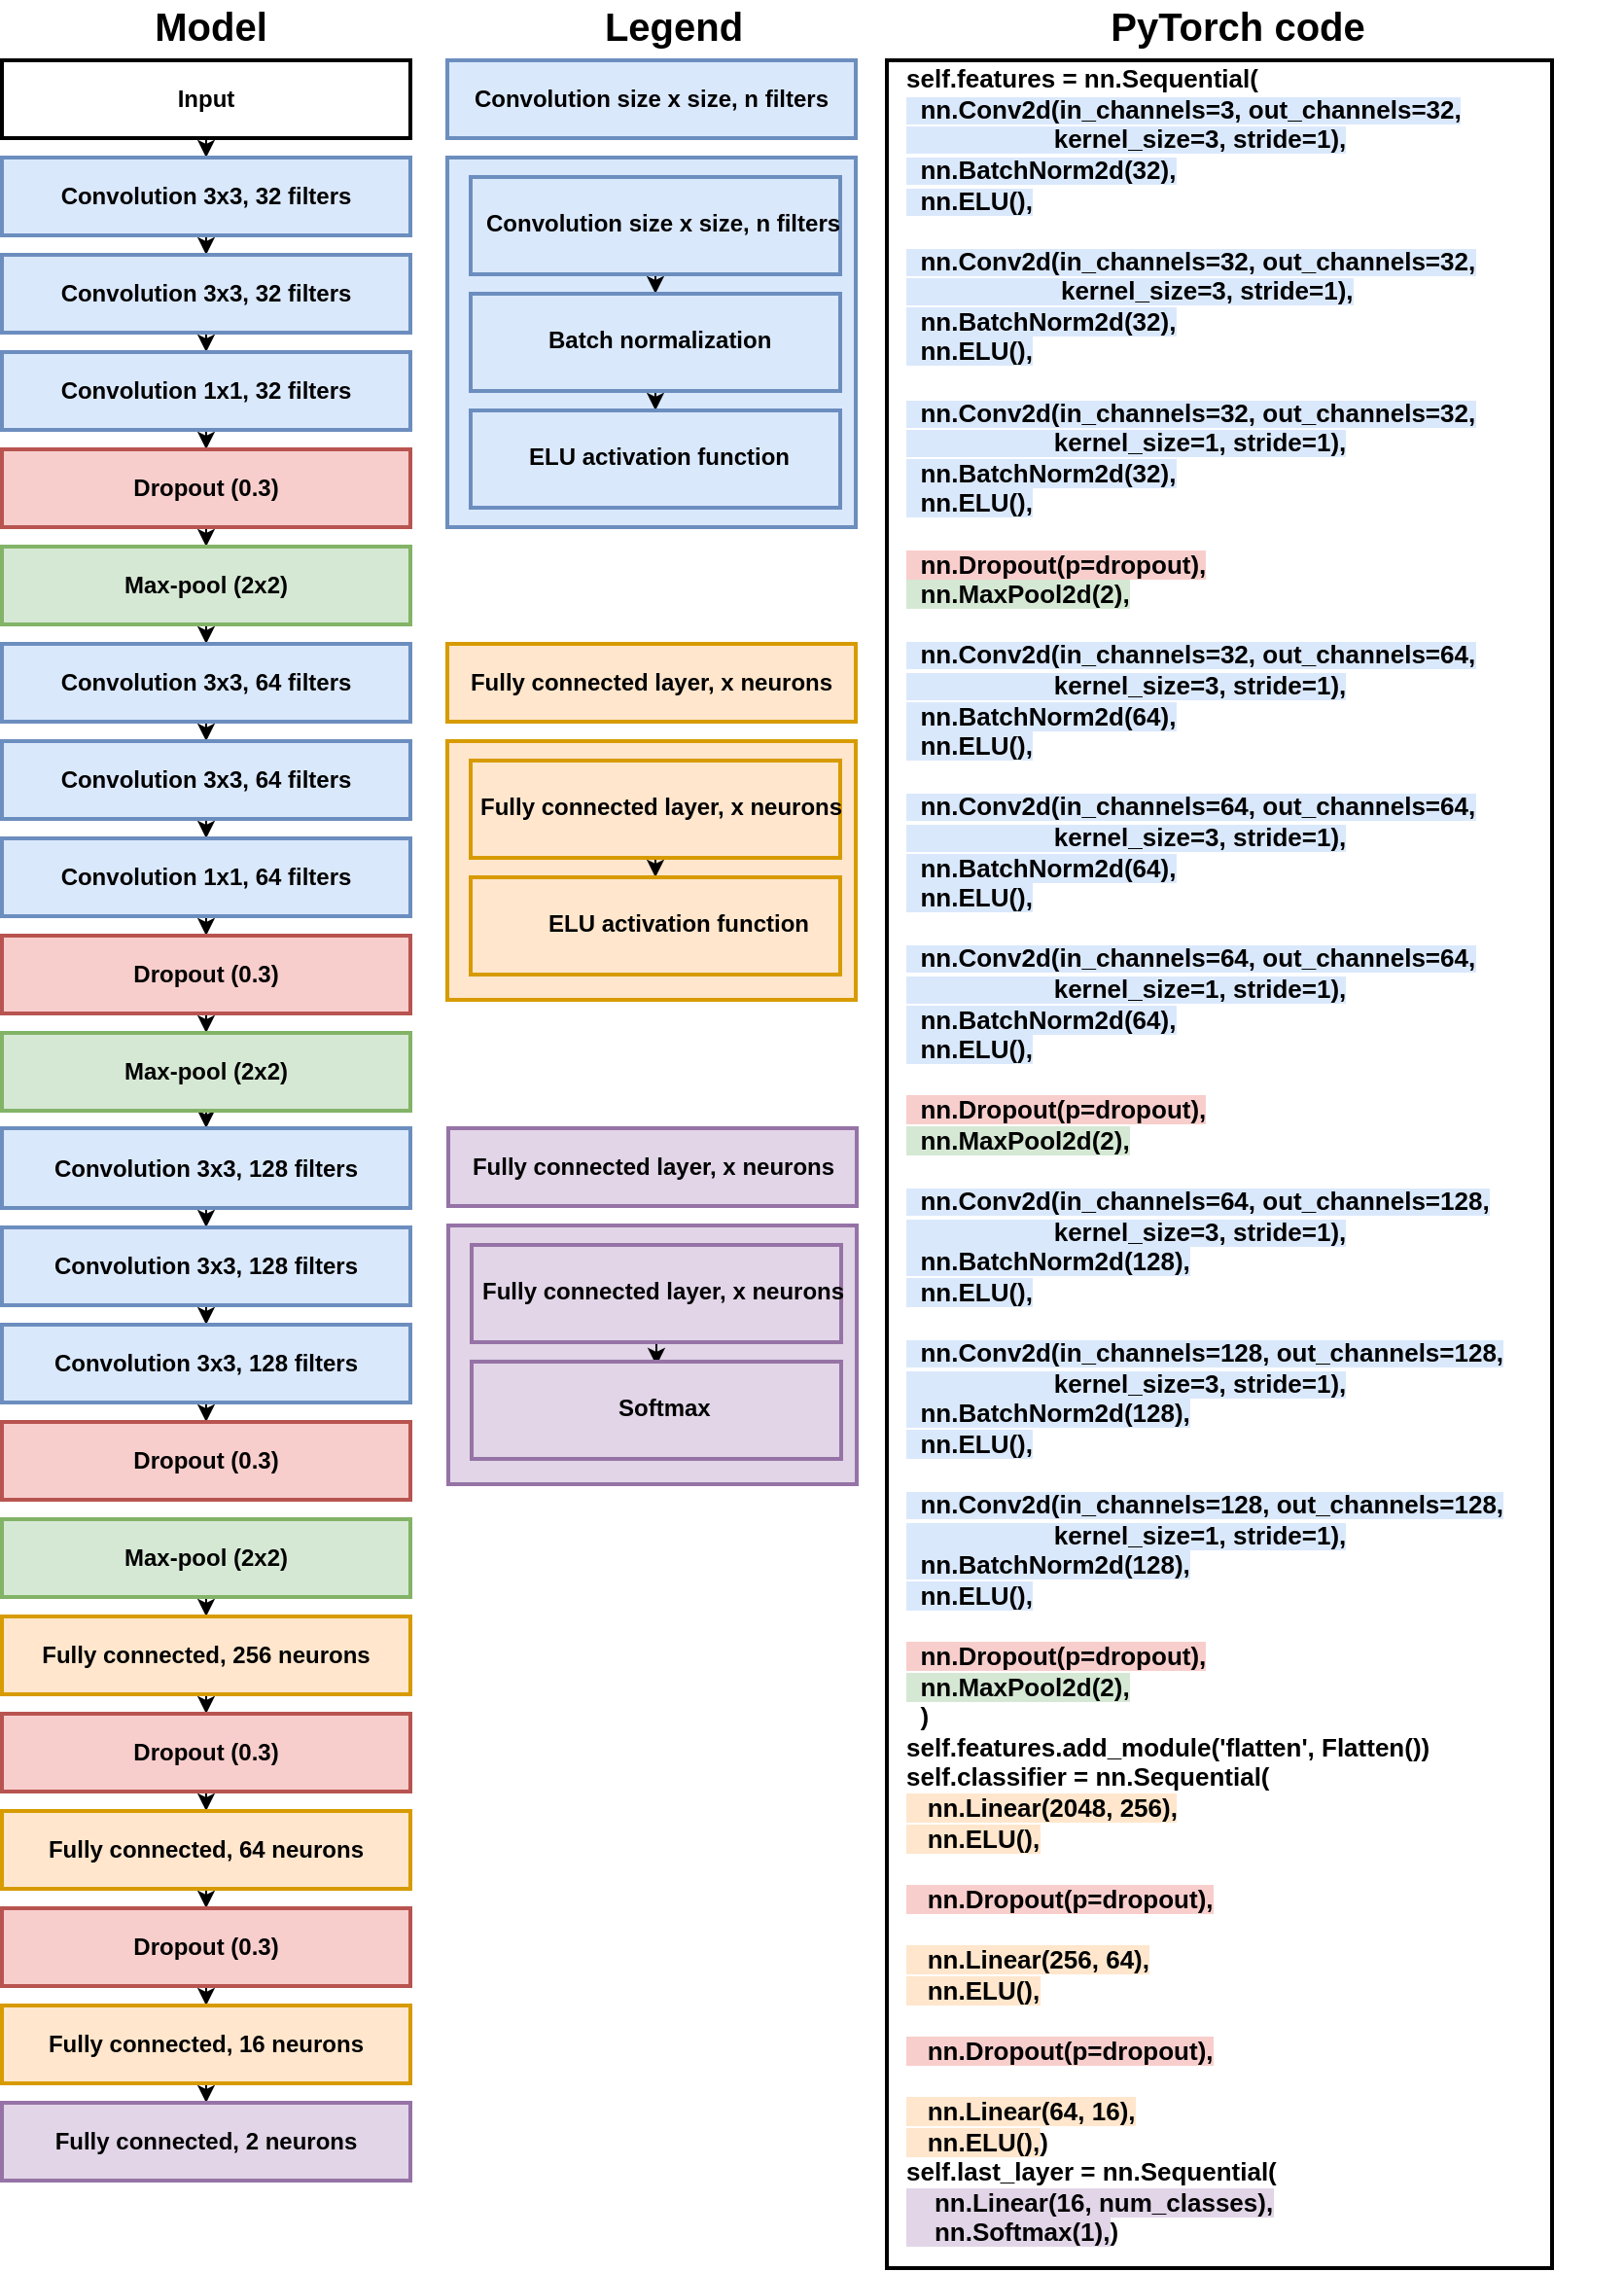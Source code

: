 <mxfile version="12.6.2" type="device"><diagram id="4HQOshZV_k2WL0ykkOAc" name="Page-1"><mxGraphModel dx="1024" dy="512" grid="0" gridSize="10" guides="1" tooltips="1" connect="1" arrows="1" fold="1" page="1" pageScale="1" pageWidth="827" pageHeight="1169" math="0" shadow="0"><root><mxCell id="0"/><mxCell id="1" parent="0"/><mxCell id="qrMhtpLLQNjBzLE9eOBl-6" style="edgeStyle=orthogonalEdgeStyle;rounded=0;orthogonalLoop=1;jettySize=auto;html=1;exitX=0.5;exitY=1;exitDx=0;exitDy=0;entryX=0.5;entryY=0;entryDx=0;entryDy=0;" edge="1" parent="1" source="qrMhtpLLQNjBzLE9eOBl-1" target="qrMhtpLLQNjBzLE9eOBl-2"><mxGeometry relative="1" as="geometry"/></mxCell><mxCell id="qrMhtpLLQNjBzLE9eOBl-1" value="&lt;b&gt;Input&lt;/b&gt;" style="rounded=0;whiteSpace=wrap;html=1;strokeWidth=2;" vertex="1" parent="1"><mxGeometry x="18" y="31" width="210" height="40" as="geometry"/></mxCell><mxCell id="qrMhtpLLQNjBzLE9eOBl-7" style="edgeStyle=orthogonalEdgeStyle;rounded=0;orthogonalLoop=1;jettySize=auto;html=1;exitX=0.5;exitY=1;exitDx=0;exitDy=0;entryX=0.5;entryY=0;entryDx=0;entryDy=0;" edge="1" parent="1" source="qrMhtpLLQNjBzLE9eOBl-2" target="qrMhtpLLQNjBzLE9eOBl-4"><mxGeometry relative="1" as="geometry"/></mxCell><mxCell id="qrMhtpLLQNjBzLE9eOBl-2" value="&lt;b&gt;Convolution 3x3, 32 filters&lt;/b&gt;" style="rounded=0;whiteSpace=wrap;html=1;strokeWidth=2;fillColor=#dae8fc;strokeColor=#6c8ebf;" vertex="1" parent="1"><mxGeometry x="18" y="81" width="210" height="40" as="geometry"/></mxCell><mxCell id="qrMhtpLLQNjBzLE9eOBl-8" style="edgeStyle=orthogonalEdgeStyle;rounded=0;orthogonalLoop=1;jettySize=auto;html=1;exitX=0.5;exitY=1;exitDx=0;exitDy=0;entryX=0.5;entryY=0;entryDx=0;entryDy=0;" edge="1" parent="1" source="qrMhtpLLQNjBzLE9eOBl-4" target="qrMhtpLLQNjBzLE9eOBl-5"><mxGeometry relative="1" as="geometry"/></mxCell><mxCell id="qrMhtpLLQNjBzLE9eOBl-4" value="&lt;b&gt;Convolution 3x3, 32 filters&lt;/b&gt;" style="rounded=0;whiteSpace=wrap;html=1;strokeWidth=2;fillColor=#dae8fc;strokeColor=#6c8ebf;" vertex="1" parent="1"><mxGeometry x="18" y="131" width="210" height="40" as="geometry"/></mxCell><mxCell id="qrMhtpLLQNjBzLE9eOBl-12" style="edgeStyle=orthogonalEdgeStyle;rounded=0;orthogonalLoop=1;jettySize=auto;html=1;exitX=0.5;exitY=1;exitDx=0;exitDy=0;entryX=0.5;entryY=0;entryDx=0;entryDy=0;" edge="1" parent="1" source="qrMhtpLLQNjBzLE9eOBl-5" target="qrMhtpLLQNjBzLE9eOBl-10"><mxGeometry relative="1" as="geometry"/></mxCell><mxCell id="qrMhtpLLQNjBzLE9eOBl-5" value="&lt;b&gt;Convolution 1x1, 32 filters&lt;/b&gt;" style="rounded=0;whiteSpace=wrap;html=1;strokeWidth=2;fillColor=#dae8fc;strokeColor=#6c8ebf;" vertex="1" parent="1"><mxGeometry x="18" y="181" width="210" height="40" as="geometry"/></mxCell><mxCell id="qrMhtpLLQNjBzLE9eOBl-13" style="edgeStyle=orthogonalEdgeStyle;rounded=0;orthogonalLoop=1;jettySize=auto;html=1;exitX=0.5;exitY=1;exitDx=0;exitDy=0;entryX=0.5;entryY=0;entryDx=0;entryDy=0;" edge="1" parent="1" source="qrMhtpLLQNjBzLE9eOBl-10" target="qrMhtpLLQNjBzLE9eOBl-11"><mxGeometry relative="1" as="geometry"/></mxCell><mxCell id="qrMhtpLLQNjBzLE9eOBl-10" value="&lt;b&gt;Dropout (0.3)&lt;br&gt;&lt;/b&gt;" style="rounded=0;whiteSpace=wrap;html=1;strokeWidth=2;fillColor=#f8cecc;strokeColor=#b85450;" vertex="1" parent="1"><mxGeometry x="18" y="231" width="210" height="40" as="geometry"/></mxCell><mxCell id="qrMhtpLLQNjBzLE9eOBl-17" style="edgeStyle=orthogonalEdgeStyle;rounded=0;orthogonalLoop=1;jettySize=auto;html=1;exitX=0.5;exitY=1;exitDx=0;exitDy=0;entryX=0.5;entryY=0;entryDx=0;entryDy=0;" edge="1" parent="1" source="qrMhtpLLQNjBzLE9eOBl-11" target="qrMhtpLLQNjBzLE9eOBl-14"><mxGeometry relative="1" as="geometry"/></mxCell><mxCell id="qrMhtpLLQNjBzLE9eOBl-11" value="&lt;b&gt;Max-pool (2x2)&lt;/b&gt;" style="rounded=0;whiteSpace=wrap;html=1;strokeWidth=2;fillColor=#d5e8d4;strokeColor=#82b366;" vertex="1" parent="1"><mxGeometry x="18" y="281" width="210" height="40" as="geometry"/></mxCell><mxCell id="qrMhtpLLQNjBzLE9eOBl-18" style="edgeStyle=orthogonalEdgeStyle;rounded=0;orthogonalLoop=1;jettySize=auto;html=1;exitX=0.5;exitY=1;exitDx=0;exitDy=0;entryX=0.5;entryY=0;entryDx=0;entryDy=0;" edge="1" parent="1" source="qrMhtpLLQNjBzLE9eOBl-14" target="qrMhtpLLQNjBzLE9eOBl-15"><mxGeometry relative="1" as="geometry"/></mxCell><mxCell id="qrMhtpLLQNjBzLE9eOBl-14" value="&lt;b&gt;Convolution 3x3, 64 filters&lt;/b&gt;" style="rounded=0;whiteSpace=wrap;html=1;strokeWidth=2;fillColor=#dae8fc;strokeColor=#6c8ebf;" vertex="1" parent="1"><mxGeometry x="18" y="331" width="210" height="40" as="geometry"/></mxCell><mxCell id="qrMhtpLLQNjBzLE9eOBl-19" style="edgeStyle=orthogonalEdgeStyle;rounded=0;orthogonalLoop=1;jettySize=auto;html=1;exitX=0.5;exitY=1;exitDx=0;exitDy=0;entryX=0.5;entryY=0;entryDx=0;entryDy=0;" edge="1" parent="1" source="qrMhtpLLQNjBzLE9eOBl-15" target="qrMhtpLLQNjBzLE9eOBl-16"><mxGeometry relative="1" as="geometry"/></mxCell><mxCell id="qrMhtpLLQNjBzLE9eOBl-15" value="&lt;b&gt;Convolution 3x3, 64 filters&lt;/b&gt;" style="rounded=0;whiteSpace=wrap;html=1;strokeWidth=2;fillColor=#dae8fc;strokeColor=#6c8ebf;" vertex="1" parent="1"><mxGeometry x="18" y="381" width="210" height="40" as="geometry"/></mxCell><mxCell id="qrMhtpLLQNjBzLE9eOBl-38" style="edgeStyle=orthogonalEdgeStyle;rounded=0;orthogonalLoop=1;jettySize=auto;html=1;exitX=0.5;exitY=1;exitDx=0;exitDy=0;entryX=0.5;entryY=0;entryDx=0;entryDy=0;" edge="1" parent="1" source="qrMhtpLLQNjBzLE9eOBl-16" target="qrMhtpLLQNjBzLE9eOBl-25"><mxGeometry relative="1" as="geometry"/></mxCell><mxCell id="qrMhtpLLQNjBzLE9eOBl-16" value="&lt;b&gt;Convolution 1x1, 64 filters&lt;/b&gt;" style="rounded=0;whiteSpace=wrap;html=1;strokeWidth=2;fillColor=#dae8fc;strokeColor=#6c8ebf;" vertex="1" parent="1"><mxGeometry x="18" y="431" width="210" height="40" as="geometry"/></mxCell><mxCell id="qrMhtpLLQNjBzLE9eOBl-39" style="edgeStyle=orthogonalEdgeStyle;rounded=0;orthogonalLoop=1;jettySize=auto;html=1;exitX=0.5;exitY=1;exitDx=0;exitDy=0;entryX=0.5;entryY=0;entryDx=0;entryDy=0;" edge="1" parent="1" source="qrMhtpLLQNjBzLE9eOBl-25" target="qrMhtpLLQNjBzLE9eOBl-26"><mxGeometry relative="1" as="geometry"/></mxCell><mxCell id="qrMhtpLLQNjBzLE9eOBl-25" value="&lt;b&gt;Dropout (0.3)&lt;br&gt;&lt;/b&gt;" style="rounded=0;whiteSpace=wrap;html=1;strokeWidth=2;fillColor=#f8cecc;strokeColor=#b85450;" vertex="1" parent="1"><mxGeometry x="18" y="481" width="210" height="40" as="geometry"/></mxCell><mxCell id="qrMhtpLLQNjBzLE9eOBl-40" style="edgeStyle=orthogonalEdgeStyle;rounded=0;orthogonalLoop=1;jettySize=auto;html=1;exitX=0.5;exitY=1;exitDx=0;exitDy=0;entryX=0.5;entryY=0;entryDx=0;entryDy=0;" edge="1" parent="1" source="qrMhtpLLQNjBzLE9eOBl-26" target="qrMhtpLLQNjBzLE9eOBl-27"><mxGeometry relative="1" as="geometry"/></mxCell><mxCell id="qrMhtpLLQNjBzLE9eOBl-26" value="&lt;b&gt;Max-pool (2x2)&lt;/b&gt;" style="rounded=0;whiteSpace=wrap;html=1;strokeWidth=2;fillColor=#d5e8d4;strokeColor=#82b366;" vertex="1" parent="1"><mxGeometry x="18" y="531" width="210" height="40" as="geometry"/></mxCell><mxCell id="qrMhtpLLQNjBzLE9eOBl-41" style="edgeStyle=orthogonalEdgeStyle;rounded=0;orthogonalLoop=1;jettySize=auto;html=1;exitX=0.5;exitY=1;exitDx=0;exitDy=0;entryX=0.5;entryY=0;entryDx=0;entryDy=0;" edge="1" parent="1" source="qrMhtpLLQNjBzLE9eOBl-27" target="qrMhtpLLQNjBzLE9eOBl-28"><mxGeometry relative="1" as="geometry"/></mxCell><mxCell id="qrMhtpLLQNjBzLE9eOBl-27" value="&lt;b&gt;Convolution 3x3, 128 filters&lt;/b&gt;" style="rounded=0;whiteSpace=wrap;html=1;strokeWidth=2;fillColor=#dae8fc;strokeColor=#6c8ebf;" vertex="1" parent="1"><mxGeometry x="18" y="580" width="210" height="41" as="geometry"/></mxCell><mxCell id="qrMhtpLLQNjBzLE9eOBl-42" style="edgeStyle=orthogonalEdgeStyle;rounded=0;orthogonalLoop=1;jettySize=auto;html=1;exitX=0.5;exitY=1;exitDx=0;exitDy=0;entryX=0.5;entryY=0;entryDx=0;entryDy=0;" edge="1" parent="1" source="qrMhtpLLQNjBzLE9eOBl-28" target="qrMhtpLLQNjBzLE9eOBl-29"><mxGeometry relative="1" as="geometry"/></mxCell><mxCell id="qrMhtpLLQNjBzLE9eOBl-28" value="&lt;b&gt;Convolution 3x3, 128 filters&lt;/b&gt;" style="rounded=0;whiteSpace=wrap;html=1;strokeWidth=2;fillColor=#dae8fc;strokeColor=#6c8ebf;" vertex="1" parent="1"><mxGeometry x="18" y="631" width="210" height="40" as="geometry"/></mxCell><mxCell id="qrMhtpLLQNjBzLE9eOBl-43" style="edgeStyle=orthogonalEdgeStyle;rounded=0;orthogonalLoop=1;jettySize=auto;html=1;exitX=0.5;exitY=1;exitDx=0;exitDy=0;entryX=0.5;entryY=0;entryDx=0;entryDy=0;" edge="1" parent="1" source="qrMhtpLLQNjBzLE9eOBl-29" target="qrMhtpLLQNjBzLE9eOBl-30"><mxGeometry relative="1" as="geometry"/></mxCell><mxCell id="qrMhtpLLQNjBzLE9eOBl-29" value="&lt;b&gt;Convolution 3x3, 128 filters&lt;/b&gt;" style="rounded=0;whiteSpace=wrap;html=1;strokeWidth=2;fillColor=#dae8fc;strokeColor=#6c8ebf;" vertex="1" parent="1"><mxGeometry x="18" y="681" width="210" height="40" as="geometry"/></mxCell><mxCell id="qrMhtpLLQNjBzLE9eOBl-30" value="&lt;b&gt;Dropout (0.3)&lt;br&gt;&lt;/b&gt;" style="rounded=0;whiteSpace=wrap;html=1;strokeWidth=2;fillColor=#f8cecc;strokeColor=#b85450;" vertex="1" parent="1"><mxGeometry x="18" y="731" width="210" height="40" as="geometry"/></mxCell><mxCell id="qrMhtpLLQNjBzLE9eOBl-44" style="edgeStyle=orthogonalEdgeStyle;rounded=0;orthogonalLoop=1;jettySize=auto;html=1;exitX=0.5;exitY=1;exitDx=0;exitDy=0;entryX=0.5;entryY=0;entryDx=0;entryDy=0;" edge="1" parent="1" source="qrMhtpLLQNjBzLE9eOBl-31" target="qrMhtpLLQNjBzLE9eOBl-32"><mxGeometry relative="1" as="geometry"/></mxCell><mxCell id="qrMhtpLLQNjBzLE9eOBl-31" value="&lt;b&gt;Max-pool (2x2)&lt;/b&gt;" style="rounded=0;whiteSpace=wrap;html=1;strokeWidth=2;fillColor=#d5e8d4;strokeColor=#82b366;" vertex="1" parent="1"><mxGeometry x="18" y="781" width="210" height="40" as="geometry"/></mxCell><mxCell id="qrMhtpLLQNjBzLE9eOBl-45" style="edgeStyle=orthogonalEdgeStyle;rounded=0;orthogonalLoop=1;jettySize=auto;html=1;exitX=0.5;exitY=1;exitDx=0;exitDy=0;entryX=0.5;entryY=0;entryDx=0;entryDy=0;" edge="1" parent="1" source="qrMhtpLLQNjBzLE9eOBl-32" target="qrMhtpLLQNjBzLE9eOBl-33"><mxGeometry relative="1" as="geometry"/></mxCell><mxCell id="qrMhtpLLQNjBzLE9eOBl-32" value="&lt;b&gt;Fully connected, 256&lt;/b&gt; &lt;b&gt;neurons&lt;/b&gt;" style="rounded=0;whiteSpace=wrap;html=1;strokeWidth=2;fillColor=#ffe6cc;strokeColor=#d79b00;" vertex="1" parent="1"><mxGeometry x="18" y="831" width="210" height="40" as="geometry"/></mxCell><mxCell id="qrMhtpLLQNjBzLE9eOBl-46" style="edgeStyle=orthogonalEdgeStyle;rounded=0;orthogonalLoop=1;jettySize=auto;html=1;exitX=0.5;exitY=1;exitDx=0;exitDy=0;entryX=0.5;entryY=0;entryDx=0;entryDy=0;" edge="1" parent="1" source="qrMhtpLLQNjBzLE9eOBl-33" target="qrMhtpLLQNjBzLE9eOBl-34"><mxGeometry relative="1" as="geometry"/></mxCell><mxCell id="qrMhtpLLQNjBzLE9eOBl-33" value="&lt;b&gt;Dropout (0.3)&lt;br&gt;&lt;/b&gt;" style="rounded=0;whiteSpace=wrap;html=1;strokeWidth=2;fillColor=#f8cecc;strokeColor=#b85450;" vertex="1" parent="1"><mxGeometry x="18" y="881" width="210" height="40" as="geometry"/></mxCell><mxCell id="qrMhtpLLQNjBzLE9eOBl-47" style="edgeStyle=orthogonalEdgeStyle;rounded=0;orthogonalLoop=1;jettySize=auto;html=1;exitX=0.5;exitY=1;exitDx=0;exitDy=0;entryX=0.5;entryY=0;entryDx=0;entryDy=0;" edge="1" parent="1" source="qrMhtpLLQNjBzLE9eOBl-34" target="qrMhtpLLQNjBzLE9eOBl-35"><mxGeometry relative="1" as="geometry"/></mxCell><mxCell id="qrMhtpLLQNjBzLE9eOBl-34" value="&lt;b&gt;Fully connected, 64 neurons&lt;br&gt;&lt;/b&gt;" style="rounded=0;whiteSpace=wrap;html=1;strokeWidth=2;fillColor=#ffe6cc;strokeColor=#d79b00;" vertex="1" parent="1"><mxGeometry x="18" y="931" width="210" height="40" as="geometry"/></mxCell><mxCell id="qrMhtpLLQNjBzLE9eOBl-48" style="edgeStyle=orthogonalEdgeStyle;rounded=0;orthogonalLoop=1;jettySize=auto;html=1;exitX=0.5;exitY=1;exitDx=0;exitDy=0;entryX=0.5;entryY=0;entryDx=0;entryDy=0;" edge="1" parent="1" source="qrMhtpLLQNjBzLE9eOBl-35" target="qrMhtpLLQNjBzLE9eOBl-36"><mxGeometry relative="1" as="geometry"/></mxCell><mxCell id="qrMhtpLLQNjBzLE9eOBl-35" value="&lt;b&gt;Dropout (0.3)&lt;br&gt;&lt;/b&gt;" style="rounded=0;whiteSpace=wrap;html=1;strokeWidth=2;fillColor=#f8cecc;strokeColor=#b85450;" vertex="1" parent="1"><mxGeometry x="18" y="981" width="210" height="40" as="geometry"/></mxCell><mxCell id="qrMhtpLLQNjBzLE9eOBl-49" style="edgeStyle=orthogonalEdgeStyle;rounded=0;orthogonalLoop=1;jettySize=auto;html=1;exitX=0.5;exitY=1;exitDx=0;exitDy=0;entryX=0.5;entryY=0;entryDx=0;entryDy=0;" edge="1" parent="1" source="qrMhtpLLQNjBzLE9eOBl-36" target="qrMhtpLLQNjBzLE9eOBl-37"><mxGeometry relative="1" as="geometry"/></mxCell><mxCell id="qrMhtpLLQNjBzLE9eOBl-36" value="&lt;b&gt;Fully connected, 16 neurons&lt;br&gt;&lt;/b&gt;" style="rounded=0;whiteSpace=wrap;html=1;strokeWidth=2;fillColor=#ffe6cc;strokeColor=#d79b00;" vertex="1" parent="1"><mxGeometry x="18" y="1031" width="210" height="40" as="geometry"/></mxCell><mxCell id="qrMhtpLLQNjBzLE9eOBl-37" value="&lt;b&gt;Fully connected, 2 neurons&lt;br&gt;&lt;/b&gt;" style="rounded=0;whiteSpace=wrap;html=1;strokeWidth=2;fillColor=#e1d5e7;strokeColor=#9673a6;" vertex="1" parent="1"><mxGeometry x="18" y="1081" width="210" height="40" as="geometry"/></mxCell><mxCell id="qrMhtpLLQNjBzLE9eOBl-51" value="&lt;b&gt;Convolution size x size, n filters&lt;/b&gt;" style="rounded=0;whiteSpace=wrap;html=1;strokeWidth=2;fillColor=#dae8fc;strokeColor=#6c8ebf;" vertex="1" parent="1"><mxGeometry x="247" y="31" width="210" height="40" as="geometry"/></mxCell><mxCell id="qrMhtpLLQNjBzLE9eOBl-52" value="" style="rounded=0;whiteSpace=wrap;html=1;strokeWidth=2;fillColor=#dae8fc;strokeColor=#6c8ebf;" vertex="1" parent="1"><mxGeometry x="247" y="81" width="210" height="190" as="geometry"/></mxCell><mxCell id="qrMhtpLLQNjBzLE9eOBl-85" style="edgeStyle=orthogonalEdgeStyle;rounded=0;orthogonalLoop=1;jettySize=auto;html=1;exitX=0.5;exitY=1;exitDx=0;exitDy=0;entryX=0.5;entryY=0;entryDx=0;entryDy=0;" edge="1" parent="1" source="qrMhtpLLQNjBzLE9eOBl-53" target="qrMhtpLLQNjBzLE9eOBl-54"><mxGeometry relative="1" as="geometry"/></mxCell><mxCell id="qrMhtpLLQNjBzLE9eOBl-53" value="" style="rounded=0;whiteSpace=wrap;html=1;strokeWidth=2;fillColor=#dae8fc;strokeColor=#6c8ebf;" vertex="1" parent="1"><mxGeometry x="259" y="91" width="190" height="50" as="geometry"/></mxCell><mxCell id="qrMhtpLLQNjBzLE9eOBl-86" style="edgeStyle=orthogonalEdgeStyle;rounded=0;orthogonalLoop=1;jettySize=auto;html=1;exitX=0.5;exitY=1;exitDx=0;exitDy=0;entryX=0.5;entryY=0;entryDx=0;entryDy=0;" edge="1" parent="1" source="qrMhtpLLQNjBzLE9eOBl-54" target="qrMhtpLLQNjBzLE9eOBl-55"><mxGeometry relative="1" as="geometry"/></mxCell><mxCell id="qrMhtpLLQNjBzLE9eOBl-54" value="" style="rounded=0;whiteSpace=wrap;html=1;strokeWidth=2;fillColor=#dae8fc;strokeColor=#6c8ebf;" vertex="1" parent="1"><mxGeometry x="259" y="151" width="190" height="50" as="geometry"/></mxCell><mxCell id="qrMhtpLLQNjBzLE9eOBl-55" value="" style="rounded=0;whiteSpace=wrap;html=1;strokeWidth=2;fillColor=#dae8fc;strokeColor=#6c8ebf;" vertex="1" parent="1"><mxGeometry x="259" y="211" width="190" height="50" as="geometry"/></mxCell><mxCell id="qrMhtpLLQNjBzLE9eOBl-56" value="&lt;b&gt;&lt;font style=&quot;font-size: 20px&quot;&gt;Legend&lt;/font&gt;&lt;/b&gt;" style="text;html=1;align=center;verticalAlign=middle;resizable=0;points=[];autosize=1;" vertex="1" parent="1"><mxGeometry x="317.5" y="3" width="90" height="20" as="geometry"/></mxCell><mxCell id="qrMhtpLLQNjBzLE9eOBl-57" value="&lt;font size=&quot;1&quot;&gt;&lt;b style=&quot;font-size: 20px&quot;&gt;Model&lt;/b&gt;&lt;/font&gt;" style="text;html=1;align=center;verticalAlign=middle;resizable=0;points=[];autosize=1;" vertex="1" parent="1"><mxGeometry x="90" y="3" width="70" height="20" as="geometry"/></mxCell><mxCell id="qrMhtpLLQNjBzLE9eOBl-58" value="&lt;b&gt;Convolution size x size, n filters&lt;/b&gt;" style="text;html=1;fillColor=none;strokeColor=none;" vertex="1" parent="1"><mxGeometry x="265" y="101" width="175" height="30" as="geometry"/></mxCell><mxCell id="qrMhtpLLQNjBzLE9eOBl-59" value="&lt;b&gt;Batch normalization&lt;/b&gt;" style="text;html=1;fillColor=none;strokeColor=none;" vertex="1" parent="1"><mxGeometry x="297" y="161" width="144" height="30" as="geometry"/></mxCell><mxCell id="qrMhtpLLQNjBzLE9eOBl-60" value="&lt;b&gt;ELU activation function&lt;/b&gt;" style="text;html=1;fillColor=none;strokeColor=none;" vertex="1" parent="1"><mxGeometry x="287" y="221" width="145" height="30" as="geometry"/></mxCell><mxCell id="qrMhtpLLQNjBzLE9eOBl-62" value="&lt;b&gt;Fully connected layer, x neurons&lt;/b&gt;" style="rounded=0;whiteSpace=wrap;html=1;strokeWidth=2;fillColor=#ffe6cc;strokeColor=#d79b00;" vertex="1" parent="1"><mxGeometry x="247" y="331" width="210" height="40" as="geometry"/></mxCell><mxCell id="qrMhtpLLQNjBzLE9eOBl-63" value="" style="rounded=0;whiteSpace=wrap;html=1;strokeWidth=2;fillColor=#ffe6cc;strokeColor=#d79b00;" vertex="1" parent="1"><mxGeometry x="247" y="381" width="210" height="133" as="geometry"/></mxCell><mxCell id="qrMhtpLLQNjBzLE9eOBl-88" style="edgeStyle=orthogonalEdgeStyle;rounded=0;orthogonalLoop=1;jettySize=auto;html=1;exitX=0.5;exitY=1;exitDx=0;exitDy=0;entryX=0.5;entryY=0;entryDx=0;entryDy=0;" edge="1" parent="1" source="qrMhtpLLQNjBzLE9eOBl-64" target="qrMhtpLLQNjBzLE9eOBl-65"><mxGeometry relative="1" as="geometry"/></mxCell><mxCell id="qrMhtpLLQNjBzLE9eOBl-64" value="" style="rounded=0;whiteSpace=wrap;html=1;strokeWidth=2;fillColor=#ffe6cc;strokeColor=#d79b00;" vertex="1" parent="1"><mxGeometry x="259" y="391" width="190" height="50" as="geometry"/></mxCell><mxCell id="qrMhtpLLQNjBzLE9eOBl-65" value="" style="rounded=0;whiteSpace=wrap;html=1;strokeWidth=2;fillColor=#ffe6cc;strokeColor=#d79b00;" vertex="1" parent="1"><mxGeometry x="259" y="451" width="190" height="50" as="geometry"/></mxCell><mxCell id="qrMhtpLLQNjBzLE9eOBl-67" value="&lt;b&gt;Fully connected layer, x neurons&lt;/b&gt;" style="text;html=1;fillColor=none;strokeColor=none;" vertex="1" parent="1"><mxGeometry x="262" y="401" width="168" height="30" as="geometry"/></mxCell><mxCell id="qrMhtpLLQNjBzLE9eOBl-68" value="&lt;b&gt;ELU activation function&lt;/b&gt;" style="text;html=1;fillColor=none;strokeColor=none;" vertex="1" parent="1"><mxGeometry x="297" y="461" width="127" height="30" as="geometry"/></mxCell><mxCell id="qrMhtpLLQNjBzLE9eOBl-76" value="&lt;b&gt;Fully connected layer, x neurons&lt;/b&gt;" style="rounded=0;whiteSpace=wrap;html=1;strokeWidth=2;fillColor=#e1d5e7;strokeColor=#9673a6;" vertex="1" parent="1"><mxGeometry x="247.5" y="580" width="210" height="40" as="geometry"/></mxCell><mxCell id="qrMhtpLLQNjBzLE9eOBl-77" value="" style="rounded=0;whiteSpace=wrap;html=1;strokeWidth=2;fillColor=#e1d5e7;strokeColor=#9673a6;" vertex="1" parent="1"><mxGeometry x="247.5" y="630" width="210" height="133" as="geometry"/></mxCell><mxCell id="qrMhtpLLQNjBzLE9eOBl-83" style="edgeStyle=orthogonalEdgeStyle;rounded=0;orthogonalLoop=1;jettySize=auto;html=1;exitX=0.5;exitY=1;exitDx=0;exitDy=0;entryX=0.31;entryY=-0.267;entryDx=0;entryDy=0;entryPerimeter=0;" edge="1" parent="1" source="qrMhtpLLQNjBzLE9eOBl-78" target="qrMhtpLLQNjBzLE9eOBl-81"><mxGeometry relative="1" as="geometry"/></mxCell><mxCell id="qrMhtpLLQNjBzLE9eOBl-78" value="" style="rounded=0;whiteSpace=wrap;html=1;strokeWidth=2;fillColor=#e1d5e7;strokeColor=#9673a6;" vertex="1" parent="1"><mxGeometry x="259.5" y="640" width="190" height="50" as="geometry"/></mxCell><mxCell id="qrMhtpLLQNjBzLE9eOBl-79" value="" style="rounded=0;whiteSpace=wrap;html=1;strokeWidth=2;fillColor=#e1d5e7;strokeColor=#9673a6;" vertex="1" parent="1"><mxGeometry x="259.5" y="700" width="190" height="50" as="geometry"/></mxCell><mxCell id="qrMhtpLLQNjBzLE9eOBl-80" value="&lt;b&gt;Fully connected layer, x neurons&lt;/b&gt;" style="text;html=1;fillColor=none;strokeColor=none;" vertex="1" parent="1"><mxGeometry x="262.5" y="650" width="168" height="30" as="geometry"/></mxCell><mxCell id="qrMhtpLLQNjBzLE9eOBl-81" value="&lt;b&gt;Softmax&lt;/b&gt;" style="text;html=1;fillColor=none;strokeColor=none;" vertex="1" parent="1"><mxGeometry x="332.5" y="710" width="71" height="30" as="geometry"/></mxCell><mxCell id="qrMhtpLLQNjBzLE9eOBl-89" value="&lt;font style=&quot;font-size: 20px&quot;&gt;&lt;b&gt;PyTorch code&lt;/b&gt;&lt;/font&gt;" style="text;html=1;align=center;verticalAlign=middle;resizable=0;points=[];autosize=1;" vertex="1" parent="1"><mxGeometry x="582" y="2" width="141" height="21" as="geometry"/></mxCell><mxCell id="qrMhtpLLQNjBzLE9eOBl-94" value="&lt;div align=&quot;left&quot;&gt;&lt;br&gt;&lt;/div&gt;" style="rounded=0;whiteSpace=wrap;html=1;strokeColor=#000000;strokeWidth=2;fillColor=none;align=left;" vertex="1" parent="1"><mxGeometry x="473" y="31" width="342" height="1135" as="geometry"/></mxCell><mxCell id="qrMhtpLLQNjBzLE9eOBl-95" value="&lt;font style=&quot;font-size: 13px&quot;&gt;&lt;b&gt;self.features = nn.Sequential(&lt;br&gt;&lt;/b&gt;&lt;/font&gt;&lt;div&gt;&lt;span style=&quot;background-color: rgb(218 , 232 , 252)&quot;&gt;&lt;font style=&quot;font-size: 13px&quot;&gt;&lt;b&gt;&amp;nbsp; nn.Conv2d(in_channels=3, out_channels=32,&lt;/b&gt;&lt;/font&gt;&lt;/span&gt;&lt;/div&gt;&lt;div&gt;&lt;span style=&quot;background-color: rgb(218 , 232 , 252)&quot;&gt;&lt;font style=&quot;font-size: 13px&quot;&gt;&lt;b&gt;&amp;nbsp; &amp;nbsp; &amp;nbsp;&amp;nbsp;&amp;nbsp;&amp;nbsp;&amp;nbsp;&amp;nbsp;&amp;nbsp;&amp;nbsp;&amp;nbsp;&amp;nbsp;&amp;nbsp;&amp;nbsp;&amp;nbsp;&amp;nbsp;&amp;nbsp;&amp;nbsp; kernel_size=3, stride=1),&lt;/b&gt;&lt;/font&gt;&lt;/span&gt;&lt;/div&gt;&lt;span style=&quot;background-color: rgb(218 , 232 , 252)&quot;&gt;&lt;font style=&quot;font-size: 13px&quot;&gt;&lt;b&gt;&amp;nbsp; nn.BatchNorm2d(32),&lt;br&gt;&lt;/b&gt;&lt;/font&gt;&lt;/span&gt;&lt;div&gt;&lt;span style=&quot;background-color: rgb(218 , 232 , 252)&quot;&gt;&lt;font style=&quot;font-size: 13px&quot;&gt;&lt;b&gt;&amp;nbsp; nn.ELU(),&lt;/b&gt;&lt;/font&gt;&lt;/span&gt;&lt;font style=&quot;font-size: 13px&quot;&gt;&lt;b&gt;&lt;br&gt;&lt;/b&gt;&lt;/font&gt;&lt;/div&gt;&lt;div&gt;&lt;font style=&quot;font-size: 13px&quot;&gt;&lt;b&gt;&amp;nbsp;&lt;/b&gt;&lt;/font&gt;&lt;/div&gt;&lt;div&gt;&lt;span style=&quot;background-color: rgb(218 , 232 , 252)&quot;&gt;&lt;font style=&quot;font-size: 13px&quot;&gt;&lt;b&gt;&amp;nbsp; nn.Conv2d(in_channels=32, out_channels=32, &lt;/b&gt;&lt;/font&gt;&lt;/span&gt;&lt;/div&gt;&lt;div&gt;&lt;span style=&quot;background-color: rgb(218 , 232 , 252)&quot;&gt;&lt;font style=&quot;font-size: 13px&quot;&gt;&lt;b&gt;&amp;nbsp;&amp;nbsp;&amp;nbsp;&amp;nbsp;&amp;nbsp;&amp;nbsp;&amp;nbsp;&amp;nbsp;&amp;nbsp;&amp;nbsp;&amp;nbsp;&amp;nbsp;&amp;nbsp;&amp;nbsp;&amp;nbsp;&amp;nbsp;&amp;nbsp;&amp;nbsp;&amp;nbsp;&amp;nbsp;&amp;nbsp; kernel_size=3, stride=1),&lt;/b&gt;&lt;/font&gt;&lt;/span&gt;&lt;/div&gt;&lt;font style=&quot;font-size: 13px&quot;&gt;&lt;b&gt;&lt;span style=&quot;background-color: rgb(218 , 232 , 252)&quot;&gt;&amp;nbsp; nn.BatchNorm2d(32),&lt;br&gt;&amp;nbsp; nn.ELU(),&lt;/span&gt;&lt;br&gt;&lt;br&gt;&lt;/b&gt;&lt;/font&gt;&lt;div&gt;&lt;span style=&quot;background-color: rgb(218 , 232 , 252)&quot;&gt;&lt;font style=&quot;font-size: 13px&quot;&gt;&lt;b&gt;&amp;nbsp; nn.Conv2d(in_channels=32, out_channels=32, &lt;br&gt;&lt;/b&gt;&lt;/font&gt;&lt;/span&gt;&lt;/div&gt;&lt;div&gt;&lt;span style=&quot;background-color: rgb(218 , 232 , 252)&quot;&gt;&lt;font style=&quot;font-size: 13px&quot;&gt;&lt;b&gt;&amp;nbsp;&amp;nbsp;&amp;nbsp;&amp;nbsp;&amp;nbsp;&amp;nbsp;&amp;nbsp;&amp;nbsp;&amp;nbsp;&amp;nbsp;&amp;nbsp;&amp;nbsp;&amp;nbsp;&amp;nbsp;&amp;nbsp;&amp;nbsp;&amp;nbsp;&amp;nbsp;&amp;nbsp;&amp;nbsp; kernel_size=1, stride=1),&lt;/b&gt;&lt;/font&gt;&lt;/span&gt;&lt;/div&gt;&lt;font style=&quot;font-size: 13px&quot;&gt;&lt;b&gt;&lt;span style=&quot;background-color: rgb(218 , 232 , 252)&quot;&gt;&amp;nbsp; nn.BatchNorm2d(32),&lt;br&gt;&amp;nbsp; nn.ELU(),&lt;/span&gt;&lt;br&gt;&lt;br&gt;&lt;span style=&quot;background-color: rgb(248 , 206 , 204)&quot;&gt;&amp;nbsp; nn.Dropout(p=dropout),&lt;/span&gt;&lt;br&gt;&lt;span style=&quot;background-color: rgb(213 , 232 , 212)&quot;&gt;&amp;nbsp; nn.MaxPool2d(2),&lt;/span&gt;&lt;br&gt;&lt;br&gt;&lt;/b&gt;&lt;/font&gt;&lt;div&gt;&lt;span style=&quot;background-color: rgb(218 , 232 , 252)&quot;&gt;&lt;font style=&quot;font-size: 13px&quot;&gt;&lt;b&gt;&amp;nbsp; nn.Conv2d(in_channels=32, out_channels=64, &lt;br&gt;&lt;/b&gt;&lt;/font&gt;&lt;/span&gt;&lt;/div&gt;&lt;div&gt;&lt;span style=&quot;background-color: rgb(218 , 232 , 252)&quot;&gt;&lt;font style=&quot;font-size: 13px&quot;&gt;&lt;b&gt;&amp;nbsp;&amp;nbsp;&amp;nbsp;&amp;nbsp;&amp;nbsp;&amp;nbsp;&amp;nbsp;&amp;nbsp;&amp;nbsp;&amp;nbsp;&amp;nbsp;&amp;nbsp;&amp;nbsp;&amp;nbsp;&amp;nbsp;&amp;nbsp;&amp;nbsp;&amp;nbsp;&amp;nbsp;&amp;nbsp; kernel_size=3, stride=1),&lt;/b&gt;&lt;/font&gt;&lt;/span&gt;&lt;/div&gt;&lt;font style=&quot;font-size: 13px&quot;&gt;&lt;b&gt;&lt;span style=&quot;background-color: rgb(218 , 232 , 252)&quot;&gt;&amp;nbsp; nn.BatchNorm2d(64),&lt;br&gt;&amp;nbsp; nn.ELU(),&lt;/span&gt;&lt;br&gt;&lt;br&gt;&lt;/b&gt;&lt;/font&gt;&lt;div&gt;&lt;span style=&quot;background-color: rgb(218 , 232 , 252)&quot;&gt;&lt;font style=&quot;font-size: 13px&quot;&gt;&lt;b&gt;&amp;nbsp; nn.Conv2d(in_channels=64, out_channels=64, &lt;br&gt;&lt;/b&gt;&lt;/font&gt;&lt;/span&gt;&lt;/div&gt;&lt;div&gt;&lt;span style=&quot;background-color: rgb(218 , 232 , 252)&quot;&gt;&lt;font style=&quot;font-size: 13px&quot;&gt;&lt;b&gt;&amp;nbsp;&amp;nbsp;&amp;nbsp;&amp;nbsp;&amp;nbsp;&amp;nbsp;&amp;nbsp;&amp;nbsp;&amp;nbsp;&amp;nbsp;&amp;nbsp;&amp;nbsp;&amp;nbsp;&amp;nbsp;&amp;nbsp;&amp;nbsp;&amp;nbsp;&amp;nbsp;&amp;nbsp;&amp;nbsp; kernel_size=3, stride=1),&lt;/b&gt;&lt;/font&gt;&lt;/span&gt;&lt;/div&gt;&lt;font style=&quot;font-size: 13px&quot;&gt;&lt;b&gt;&lt;span style=&quot;background-color: rgb(218 , 232 , 252)&quot;&gt;&amp;nbsp; nn.BatchNorm2d(64),&lt;br&gt;&amp;nbsp; nn.ELU(),&lt;/span&gt;&lt;br&gt;&lt;br&gt;&lt;/b&gt;&lt;/font&gt;&lt;div&gt;&lt;span style=&quot;background-color: rgb(218 , 232 , 252)&quot;&gt;&lt;font style=&quot;font-size: 13px&quot;&gt;&lt;b&gt;&amp;nbsp; nn.Conv2d(in_channels=64, out_channels=64, &lt;br&gt;&lt;/b&gt;&lt;/font&gt;&lt;/span&gt;&lt;/div&gt;&lt;div&gt;&lt;span style=&quot;background-color: rgb(218 , 232 , 252)&quot;&gt;&lt;font style=&quot;font-size: 13px&quot;&gt;&lt;b&gt;&amp;nbsp;&amp;nbsp;&amp;nbsp;&amp;nbsp;&amp;nbsp;&amp;nbsp;&amp;nbsp;&amp;nbsp;&amp;nbsp;&amp;nbsp;&amp;nbsp;&amp;nbsp;&amp;nbsp;&amp;nbsp;&amp;nbsp;&amp;nbsp;&amp;nbsp;&amp;nbsp;&amp;nbsp;&amp;nbsp; kernel_size=1, stride=1),&lt;/b&gt;&lt;/font&gt;&lt;/span&gt;&lt;/div&gt;&lt;font style=&quot;font-size: 13px&quot;&gt;&lt;b&gt;&lt;span style=&quot;background-color: rgb(218 , 232 , 252)&quot;&gt;&amp;nbsp; nn.BatchNorm2d(64),&lt;br&gt;&amp;nbsp; nn.ELU(),&lt;/span&gt;&lt;br&gt;&lt;br&gt;&lt;span style=&quot;background-color: rgb(248 , 206 , 204)&quot;&gt;&amp;nbsp; nn.Dropout(p=dropout),&lt;/span&gt;&lt;br&gt;&lt;span style=&quot;background-color: rgb(213 , 232 , 212)&quot;&gt;&amp;nbsp; nn.MaxPool2d(2),&lt;/span&gt;&lt;br&gt;&lt;br&gt;&lt;/b&gt;&lt;/font&gt;&lt;div&gt;&lt;span style=&quot;background-color: rgb(218 , 232 , 252)&quot;&gt;&lt;font style=&quot;font-size: 13px&quot;&gt;&lt;b&gt;&amp;nbsp; nn.Conv2d(in_channels=64, out_channels=128, &lt;br&gt;&lt;/b&gt;&lt;/font&gt;&lt;/span&gt;&lt;/div&gt;&lt;div&gt;&lt;span style=&quot;background-color: rgb(218 , 232 , 252)&quot;&gt;&lt;font style=&quot;font-size: 13px&quot;&gt;&lt;b&gt;&amp;nbsp; &amp;nbsp; &amp;nbsp; &amp;nbsp; &amp;nbsp; &amp;nbsp; &amp;nbsp; &amp;nbsp; &amp;nbsp;&amp;nbsp;&amp;nbsp;&amp;nbsp; kernel_size=3, stride=1),&lt;/b&gt;&lt;/font&gt;&lt;/span&gt;&lt;/div&gt;&lt;font style=&quot;font-size: 13px&quot;&gt;&lt;b&gt;&lt;span style=&quot;background-color: rgb(218 , 232 , 252)&quot;&gt;&amp;nbsp; nn.BatchNorm2d(128),&lt;br&gt;&amp;nbsp; nn.ELU(),&lt;/span&gt;&lt;br&gt;&lt;br&gt;&lt;/b&gt;&lt;/font&gt;&lt;div&gt;&lt;span style=&quot;background-color: rgb(218 , 232 , 252)&quot;&gt;&lt;font style=&quot;font-size: 13px&quot;&gt;&lt;b&gt;&amp;nbsp; nn.Conv2d(in_channels=128, out_channels=128, &lt;br&gt;&lt;/b&gt;&lt;/font&gt;&lt;/span&gt;&lt;/div&gt;&lt;div&gt;&lt;span style=&quot;background-color: rgb(218 , 232 , 252)&quot;&gt;&lt;font style=&quot;font-size: 13px&quot;&gt;&lt;b&gt;&amp;nbsp;&amp;nbsp;&amp;nbsp;&amp;nbsp;&amp;nbsp;&amp;nbsp;&amp;nbsp;&amp;nbsp;&amp;nbsp;&amp;nbsp;&amp;nbsp;&amp;nbsp;&amp;nbsp;&amp;nbsp;&amp;nbsp;&amp;nbsp;&amp;nbsp;&amp;nbsp;&amp;nbsp;&amp;nbsp; kernel_size=3, stride=1),&lt;/b&gt;&lt;/font&gt;&lt;/span&gt;&lt;/div&gt;&lt;font style=&quot;font-size: 13px&quot;&gt;&lt;b&gt;&lt;span style=&quot;background-color: rgb(218 , 232 , 252)&quot;&gt;&amp;nbsp; nn.BatchNorm2d(128),&lt;br&gt;&amp;nbsp; nn.ELU(),&lt;/span&gt;&lt;br&gt;&lt;br&gt;&lt;/b&gt;&lt;/font&gt;&lt;div&gt;&lt;span style=&quot;background-color: rgb(218 , 232 , 252)&quot;&gt;&lt;font style=&quot;font-size: 13px&quot;&gt;&lt;b&gt;&amp;nbsp; nn.Conv2d(in_channels=128, out_channels=128, &lt;br&gt;&lt;/b&gt;&lt;/font&gt;&lt;/span&gt;&lt;/div&gt;&lt;div&gt;&lt;span style=&quot;background-color: rgb(218 , 232 , 252)&quot;&gt;&lt;font style=&quot;font-size: 13px&quot;&gt;&lt;b&gt;&amp;nbsp;&amp;nbsp;&amp;nbsp;&amp;nbsp;&amp;nbsp;&amp;nbsp;&amp;nbsp;&amp;nbsp;&amp;nbsp;&amp;nbsp;&amp;nbsp;&amp;nbsp;&amp;nbsp;&amp;nbsp;&amp;nbsp;&amp;nbsp;&amp;nbsp;&amp;nbsp;&amp;nbsp;&amp;nbsp; kernel_size=1, stride=1),&lt;/b&gt;&lt;/font&gt;&lt;/span&gt;&lt;/div&gt;&lt;font style=&quot;font-size: 13px&quot;&gt;&lt;b&gt;&lt;span style=&quot;background-color: rgb(218 , 232 , 252)&quot;&gt;&amp;nbsp; nn.BatchNorm2d(128),&lt;br&gt;&amp;nbsp; nn.ELU(),&lt;/span&gt;&lt;br&gt;&lt;br&gt;&lt;span style=&quot;background-color: rgb(248 , 206 , 204)&quot;&gt;&amp;nbsp; nn.Dropout(p=dropout),&lt;/span&gt;&lt;br&gt;&lt;span style=&quot;background-color: rgb(213 , 232 , 212)&quot;&gt;&amp;nbsp; nn.MaxPool2d(2),&lt;/span&gt;&lt;br&gt;&amp;nbsp; )&lt;br&gt;self.features.add_module('flatten', Flatten())&lt;br&gt;self.classifier = nn.Sequential(&lt;br&gt;&lt;span style=&quot;background-color: rgb(255 , 230 , 204)&quot;&gt;&amp;nbsp;&amp;nbsp; nn.Linear(2048, 256),&lt;br&gt;&amp;nbsp;&amp;nbsp; nn.ELU(),&lt;/span&gt;&lt;br&gt;&lt;br&gt;&lt;span style=&quot;background-color: rgb(248 , 206 , 204)&quot;&gt;&amp;nbsp;&amp;nbsp; nn.Dropout(p=dropout),&lt;/span&gt;&lt;br&gt;&lt;br&gt;&lt;span style=&quot;background-color: rgb(255 , 230 , 204)&quot;&gt;&amp;nbsp;&amp;nbsp; nn.Linear(256, 64),&lt;br&gt;&amp;nbsp;&amp;nbsp; nn.ELU(),&lt;/span&gt;&lt;br&gt;&lt;br&gt;&lt;span style=&quot;background-color: rgb(248 , 206 , 204)&quot;&gt;&amp;nbsp;&amp;nbsp; nn.Dropout(p=dropout),&lt;/span&gt;&lt;br&gt;&lt;br&gt;&lt;span style=&quot;background-color: rgb(255 , 230 , 204)&quot;&gt;&amp;nbsp;&amp;nbsp; nn.Linear(64, 16),&lt;br&gt;&amp;nbsp;&amp;nbsp; nn.ELU(),&lt;/span&gt;)&lt;br&gt;self.last_layer = nn.Sequential(&lt;br&gt;&lt;span style=&quot;background-color: rgb(225 , 213 , 231)&quot;&gt;&amp;nbsp;&amp;nbsp;&amp;nbsp; nn.Linear(16, num_classes),&lt;br&gt;&amp;nbsp;&amp;nbsp;&amp;nbsp; nn.Softmax(1),&lt;/span&gt;)&lt;br&gt;&lt;/b&gt;&lt;/font&gt;" style="text;html=1;strokeColor=none;fillColor=none;align=left;verticalAlign=middle;whiteSpace=wrap;rounded=0;" vertex="1" parent="1"><mxGeometry x="481" y="36" width="370" height="1116" as="geometry"/></mxCell></root></mxGraphModel></diagram></mxfile>